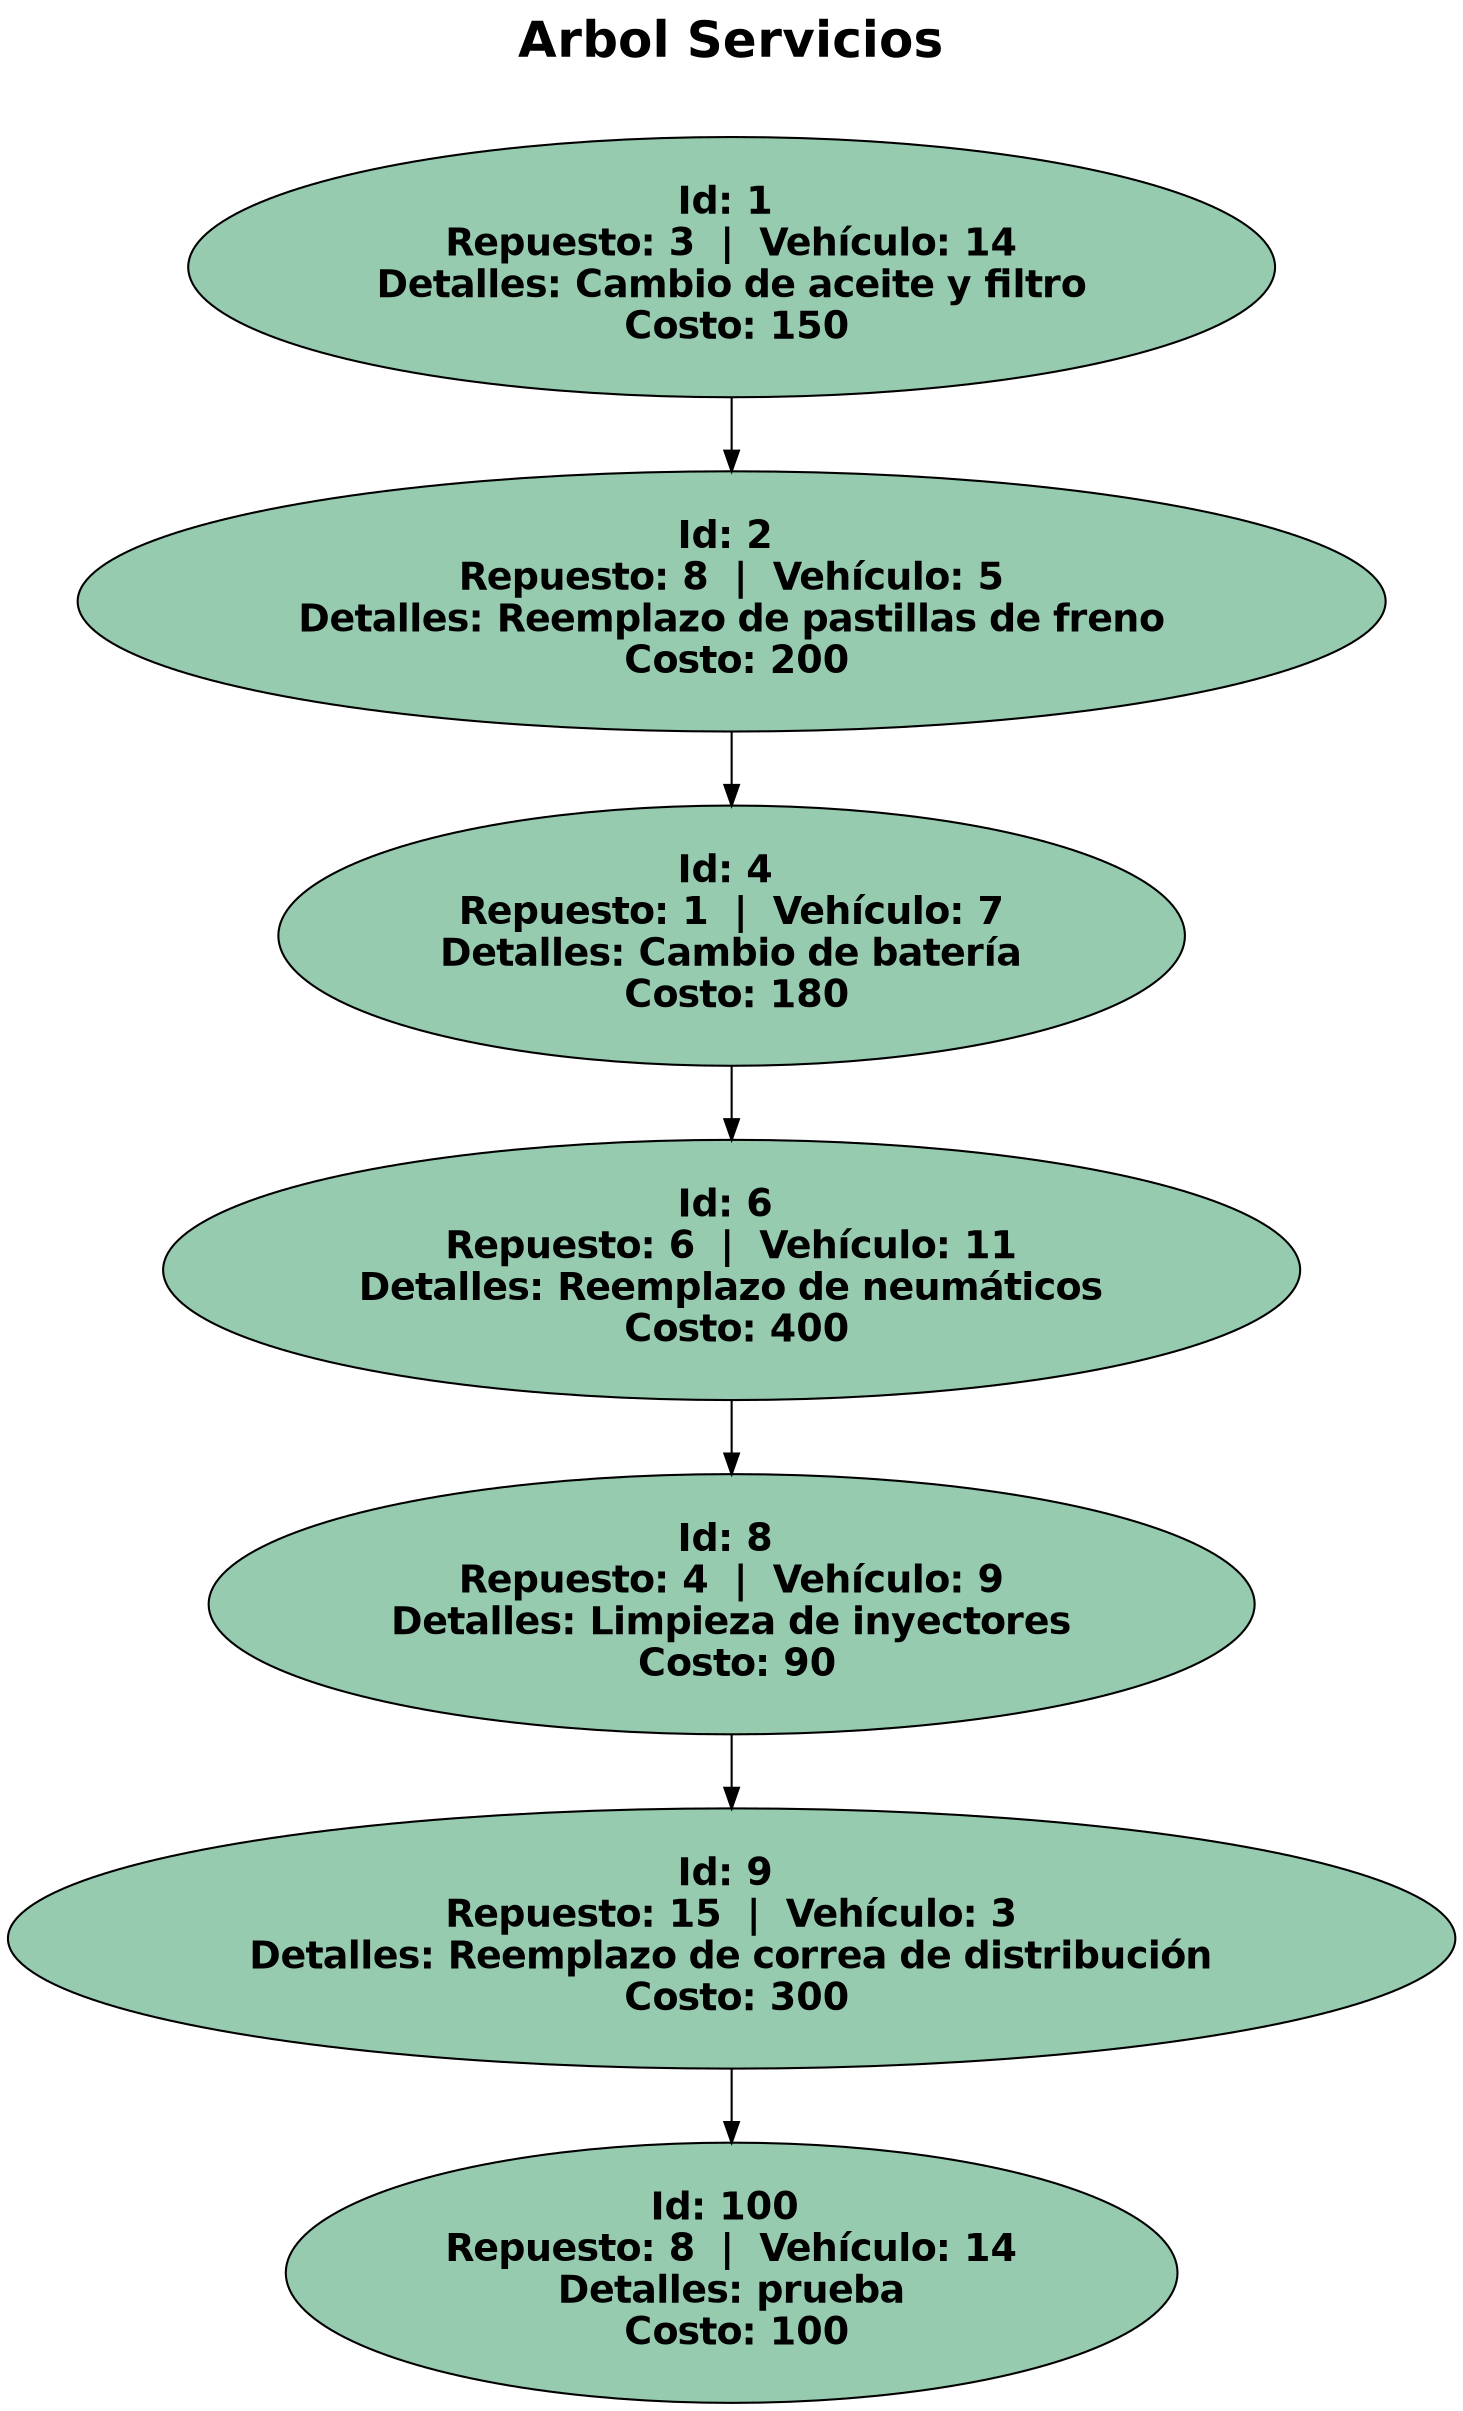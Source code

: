 digraph G {
label = "Arbol Servicios

";

labelloc = "t";
fontsize = 24;
fontname = "Helvetica-Bold";
 1 [label="Id: 1 \n Repuesto: 3  |  Vehículo: 14 \n Detalles: Cambio de aceite y filtro \n Costo: 150" style="filled" fillcolor="#96cbb0" fontname="Helvetica-Bold" fontsize = 18 ];
  1 -> 2;
 2 [label="Id: 2 \n Repuesto: 8  |  Vehículo: 5 \n Detalles: Reemplazo de pastillas de freno \n Costo: 200" style="filled" fillcolor="#96cbb0" fontname="Helvetica-Bold" fontsize = 18 ];
  2 -> 4;
 4 [label="Id: 4 \n Repuesto: 1  |  Vehículo: 7 \n Detalles: Cambio de batería \n Costo: 180" style="filled" fillcolor="#96cbb0" fontname="Helvetica-Bold" fontsize = 18 ];
  4 -> 6;
 6 [label="Id: 6 \n Repuesto: 6  |  Vehículo: 11 \n Detalles: Reemplazo de neumáticos \n Costo: 400" style="filled" fillcolor="#96cbb0" fontname="Helvetica-Bold" fontsize = 18 ];
  6 -> 8;
 8 [label="Id: 8 \n Repuesto: 4  |  Vehículo: 9 \n Detalles: Limpieza de inyectores \n Costo: 90" style="filled" fillcolor="#96cbb0" fontname="Helvetica-Bold" fontsize = 18 ];
  8 -> 9;
 9 [label="Id: 9 \n Repuesto: 15  |  Vehículo: 3 \n Detalles: Reemplazo de correa de distribución \n Costo: 300" style="filled" fillcolor="#96cbb0" fontname="Helvetica-Bold" fontsize = 18 ];
  9 -> 100;
 100 [label="Id: 100 \n Repuesto: 8  |  Vehículo: 14 \n Detalles: prueba \n Costo: 100" style="filled" fillcolor="#96cbb0" fontname="Helvetica-Bold" fontsize = 18 ];
}
